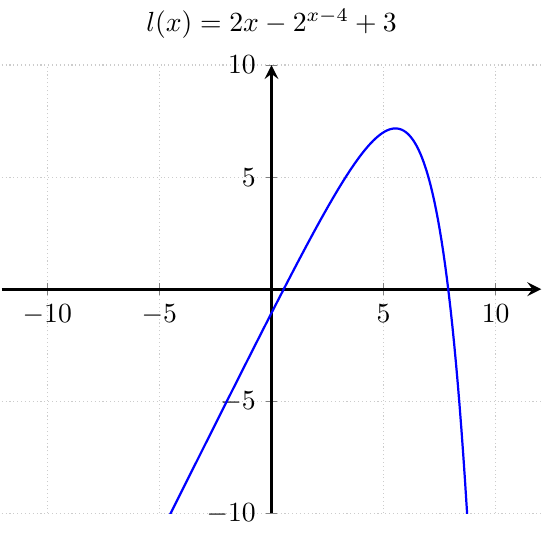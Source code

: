 \documentclass[tikz]{standalone}
\usepackage{pgfplots}
\pgfplotsset{compat=1.16}

\begin{document}
\begin{tikzpicture}
    \begin{axis}[
      axis lines=middle,
      axis line style={very thick},
      axis equal,
      xmin=-10,xmax=10,ymin=-10,ymax=10,
      xtick distance=5,
      ytick distance=5,
      title={$l(x) = 2x - 2^{x -4} + 3$},
      grid=both,
      grid style={thin,densely dotted,black!20}]
      \addplot[domain=-10:10,samples=250,blue,thick] {2*x - (2^(x - 4) + 1)};
    \end{axis}
\end{tikzpicture}
\end{document}
